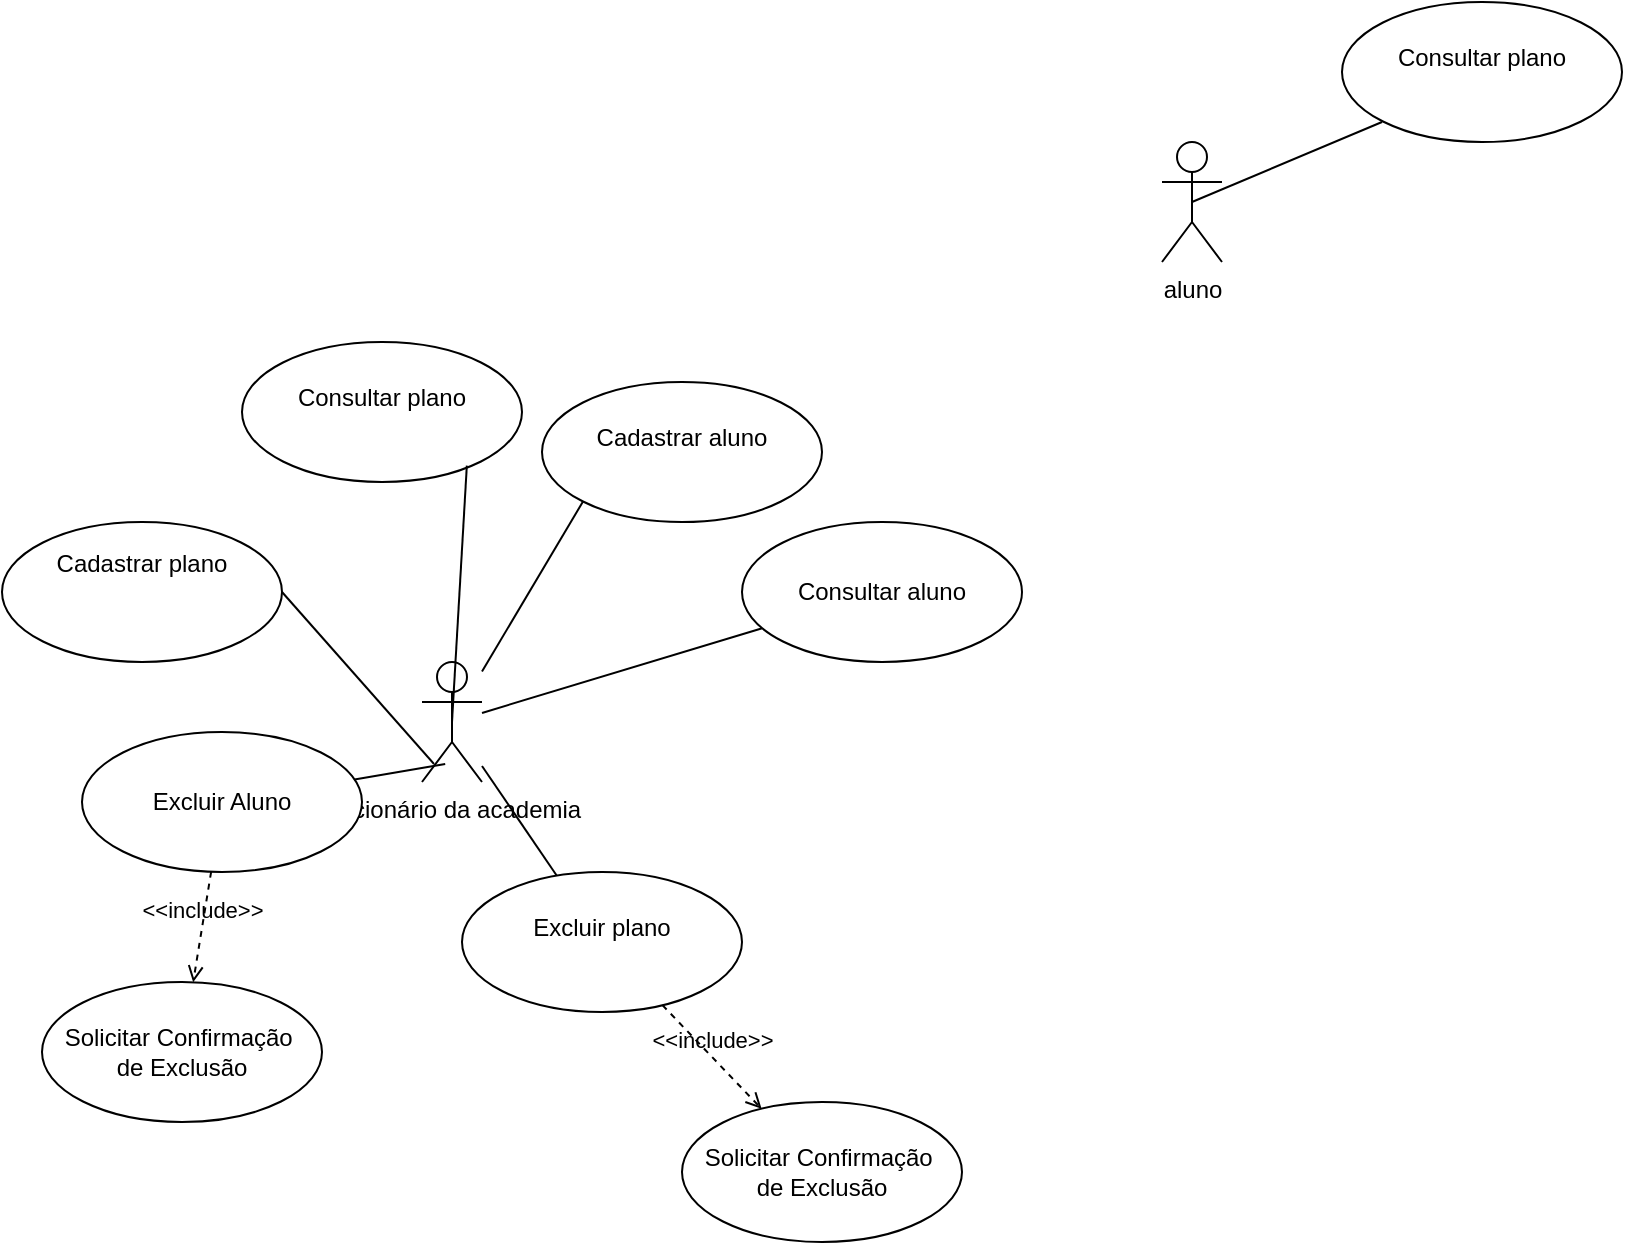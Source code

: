 <mxfile version="24.8.6">
  <diagram name="Página-1" id="dgJ4csljiLXN0dZLm248">
    <mxGraphModel dx="1313" dy="696" grid="1" gridSize="10" guides="1" tooltips="1" connect="1" arrows="1" fold="1" page="1" pageScale="1" pageWidth="827" pageHeight="1169" math="0" shadow="0">
      <root>
        <mxCell id="0" />
        <mxCell id="1" parent="0" />
        <mxCell id="elLrXuAYpcNcltLpws3a-6" style="rounded=0;orthogonalLoop=1;jettySize=auto;html=1;entryX=0;entryY=1;entryDx=0;entryDy=0;endArrow=none;endFill=0;" parent="1" source="elLrXuAYpcNcltLpws3a-1" target="elLrXuAYpcNcltLpws3a-2" edge="1">
          <mxGeometry relative="1" as="geometry" />
        </mxCell>
        <mxCell id="elLrXuAYpcNcltLpws3a-9" style="rounded=0;orthogonalLoop=1;jettySize=auto;html=1;endArrow=none;endFill=0;" parent="1" source="elLrXuAYpcNcltLpws3a-1" target="elLrXuAYpcNcltLpws3a-5" edge="1">
          <mxGeometry relative="1" as="geometry" />
        </mxCell>
        <mxCell id="elLrXuAYpcNcltLpws3a-1" value="funcionário da academia&lt;span style=&quot;white-space: pre;&quot;&gt;&#x9;&lt;/span&gt;" style="shape=umlActor;html=1;verticalLabelPosition=bottom;verticalAlign=top;align=center;" parent="1" vertex="1">
          <mxGeometry x="240" y="480" width="30" height="60" as="geometry" />
        </mxCell>
        <mxCell id="elLrXuAYpcNcltLpws3a-2" value="Cadastrar aluno&lt;div&gt;&lt;br&gt;&lt;/div&gt;" style="ellipse;whiteSpace=wrap;html=1;" parent="1" vertex="1">
          <mxGeometry x="300" y="340" width="140" height="70" as="geometry" />
        </mxCell>
        <mxCell id="elLrXuAYpcNcltLpws3a-3" value="Consultar aluno" style="ellipse;whiteSpace=wrap;html=1;" parent="1" vertex="1">
          <mxGeometry x="400" y="410" width="140" height="70" as="geometry" />
        </mxCell>
        <mxCell id="elLrXuAYpcNcltLpws3a-5" value="Excluir plano&lt;div&gt;&lt;br&gt;&lt;/div&gt;" style="ellipse;whiteSpace=wrap;html=1;" parent="1" vertex="1">
          <mxGeometry x="260" y="585" width="140" height="70" as="geometry" />
        </mxCell>
        <mxCell id="elLrXuAYpcNcltLpws3a-7" style="rounded=0;orthogonalLoop=1;jettySize=auto;html=1;endArrow=none;endFill=0;" parent="1" source="elLrXuAYpcNcltLpws3a-1" target="elLrXuAYpcNcltLpws3a-3" edge="1">
          <mxGeometry relative="1" as="geometry" />
        </mxCell>
        <mxCell id="elLrXuAYpcNcltLpws3a-10" value="&lt;div&gt;Solicitar Confirmação&amp;nbsp;&lt;/div&gt;&lt;div&gt;de Exclusão&lt;/div&gt;" style="ellipse;whiteSpace=wrap;html=1;" parent="1" vertex="1">
          <mxGeometry x="370" y="700" width="140" height="70" as="geometry" />
        </mxCell>
        <mxCell id="elLrXuAYpcNcltLpws3a-11" value="&amp;lt;&amp;lt;include&amp;gt;&amp;gt;" style="edgeStyle=none;html=1;endArrow=open;verticalAlign=bottom;dashed=1;labelBackgroundColor=none;rounded=0;" parent="1" source="elLrXuAYpcNcltLpws3a-5" target="elLrXuAYpcNcltLpws3a-10" edge="1">
          <mxGeometry width="160" relative="1" as="geometry">
            <mxPoint x="474" y="690" as="sourcePoint" />
            <mxPoint x="634" y="690" as="targetPoint" />
          </mxGeometry>
        </mxCell>
        <mxCell id="j9qxLAKPMIlDmCJBFr9S-1" value="Consultar plano&lt;div&gt;&lt;br&gt;&lt;/div&gt;" style="ellipse;whiteSpace=wrap;html=1;" parent="1" vertex="1">
          <mxGeometry x="150" y="320" width="140" height="70" as="geometry" />
        </mxCell>
        <mxCell id="j9qxLAKPMIlDmCJBFr9S-2" value="Cadastrar plano&lt;div&gt;&lt;br&gt;&lt;div&gt;&lt;br&gt;&lt;/div&gt;&lt;/div&gt;" style="ellipse;whiteSpace=wrap;html=1;" parent="1" vertex="1">
          <mxGeometry x="30" y="410" width="140" height="70" as="geometry" />
        </mxCell>
        <mxCell id="j9qxLAKPMIlDmCJBFr9S-3" value="Excluir Aluno" style="ellipse;whiteSpace=wrap;html=1;" parent="1" vertex="1">
          <mxGeometry x="70" y="515" width="140" height="70" as="geometry" />
        </mxCell>
        <mxCell id="j9qxLAKPMIlDmCJBFr9S-5" value="&amp;lt;&amp;lt;include&amp;gt;&amp;gt;" style="edgeStyle=none;html=1;endArrow=open;verticalAlign=bottom;dashed=1;labelBackgroundColor=none;rounded=0;" parent="1" source="j9qxLAKPMIlDmCJBFr9S-3" target="j9qxLAKPMIlDmCJBFr9S-6" edge="1">
          <mxGeometry width="160" relative="1" as="geometry">
            <mxPoint x="553" y="638" as="sourcePoint" />
            <mxPoint x="250" y="640" as="targetPoint" />
            <Array as="points" />
          </mxGeometry>
        </mxCell>
        <mxCell id="j9qxLAKPMIlDmCJBFr9S-6" value="&lt;div&gt;Solicitar Confirmação&amp;nbsp;&lt;/div&gt;&lt;div&gt;de Exclusão&lt;/div&gt;" style="ellipse;whiteSpace=wrap;html=1;" parent="1" vertex="1">
          <mxGeometry x="50" y="640" width="140" height="70" as="geometry" />
        </mxCell>
        <mxCell id="j9qxLAKPMIlDmCJBFr9S-7" value="" style="endArrow=none;html=1;rounded=0;entryX=0.2;entryY=0.85;entryDx=0;entryDy=0;entryPerimeter=0;exitX=1;exitY=0.5;exitDx=0;exitDy=0;" parent="1" source="j9qxLAKPMIlDmCJBFr9S-2" target="elLrXuAYpcNcltLpws3a-1" edge="1">
          <mxGeometry width="50" height="50" relative="1" as="geometry">
            <mxPoint x="360" y="460" as="sourcePoint" />
            <mxPoint x="390" y="400" as="targetPoint" />
          </mxGeometry>
        </mxCell>
        <mxCell id="j9qxLAKPMIlDmCJBFr9S-8" value="" style="endArrow=none;html=1;rounded=0;entryX=0.387;entryY=0.85;entryDx=0;entryDy=0;entryPerimeter=0;" parent="1" source="j9qxLAKPMIlDmCJBFr9S-3" target="elLrXuAYpcNcltLpws3a-1" edge="1">
          <mxGeometry width="50" height="50" relative="1" as="geometry">
            <mxPoint x="350" y="460" as="sourcePoint" />
            <mxPoint x="446" y="511" as="targetPoint" />
          </mxGeometry>
        </mxCell>
        <mxCell id="j9qxLAKPMIlDmCJBFr9S-10" value="" style="endArrow=none;html=1;rounded=0;entryX=0.5;entryY=0.5;entryDx=0;entryDy=0;entryPerimeter=0;exitX=0.803;exitY=0.883;exitDx=0;exitDy=0;exitPerimeter=0;" parent="1" source="j9qxLAKPMIlDmCJBFr9S-1" target="elLrXuAYpcNcltLpws3a-1" edge="1">
          <mxGeometry width="50" height="50" relative="1" as="geometry">
            <mxPoint x="360" y="465" as="sourcePoint" />
            <mxPoint x="446" y="511" as="targetPoint" />
            <Array as="points" />
          </mxGeometry>
        </mxCell>
        <mxCell id="bwMFSgUTSP-eE73Bwccr-16" value="aluno" style="shape=umlActor;verticalLabelPosition=bottom;verticalAlign=top;html=1;outlineConnect=0;" vertex="1" parent="1">
          <mxGeometry x="610" y="220" width="30" height="60" as="geometry" />
        </mxCell>
        <mxCell id="bwMFSgUTSP-eE73Bwccr-18" value="Consultar plano&lt;div&gt;&lt;br&gt;&lt;/div&gt;" style="ellipse;whiteSpace=wrap;html=1;" vertex="1" parent="1">
          <mxGeometry x="700" y="150" width="140" height="70" as="geometry" />
        </mxCell>
        <mxCell id="bwMFSgUTSP-eE73Bwccr-20" value="" style="endArrow=none;html=1;rounded=0;exitX=0.5;exitY=0.5;exitDx=0;exitDy=0;exitPerimeter=0;" edge="1" parent="1" source="bwMFSgUTSP-eE73Bwccr-16">
          <mxGeometry width="50" height="50" relative="1" as="geometry">
            <mxPoint x="670" y="260" as="sourcePoint" />
            <mxPoint x="720" y="210" as="targetPoint" />
          </mxGeometry>
        </mxCell>
      </root>
    </mxGraphModel>
  </diagram>
</mxfile>
